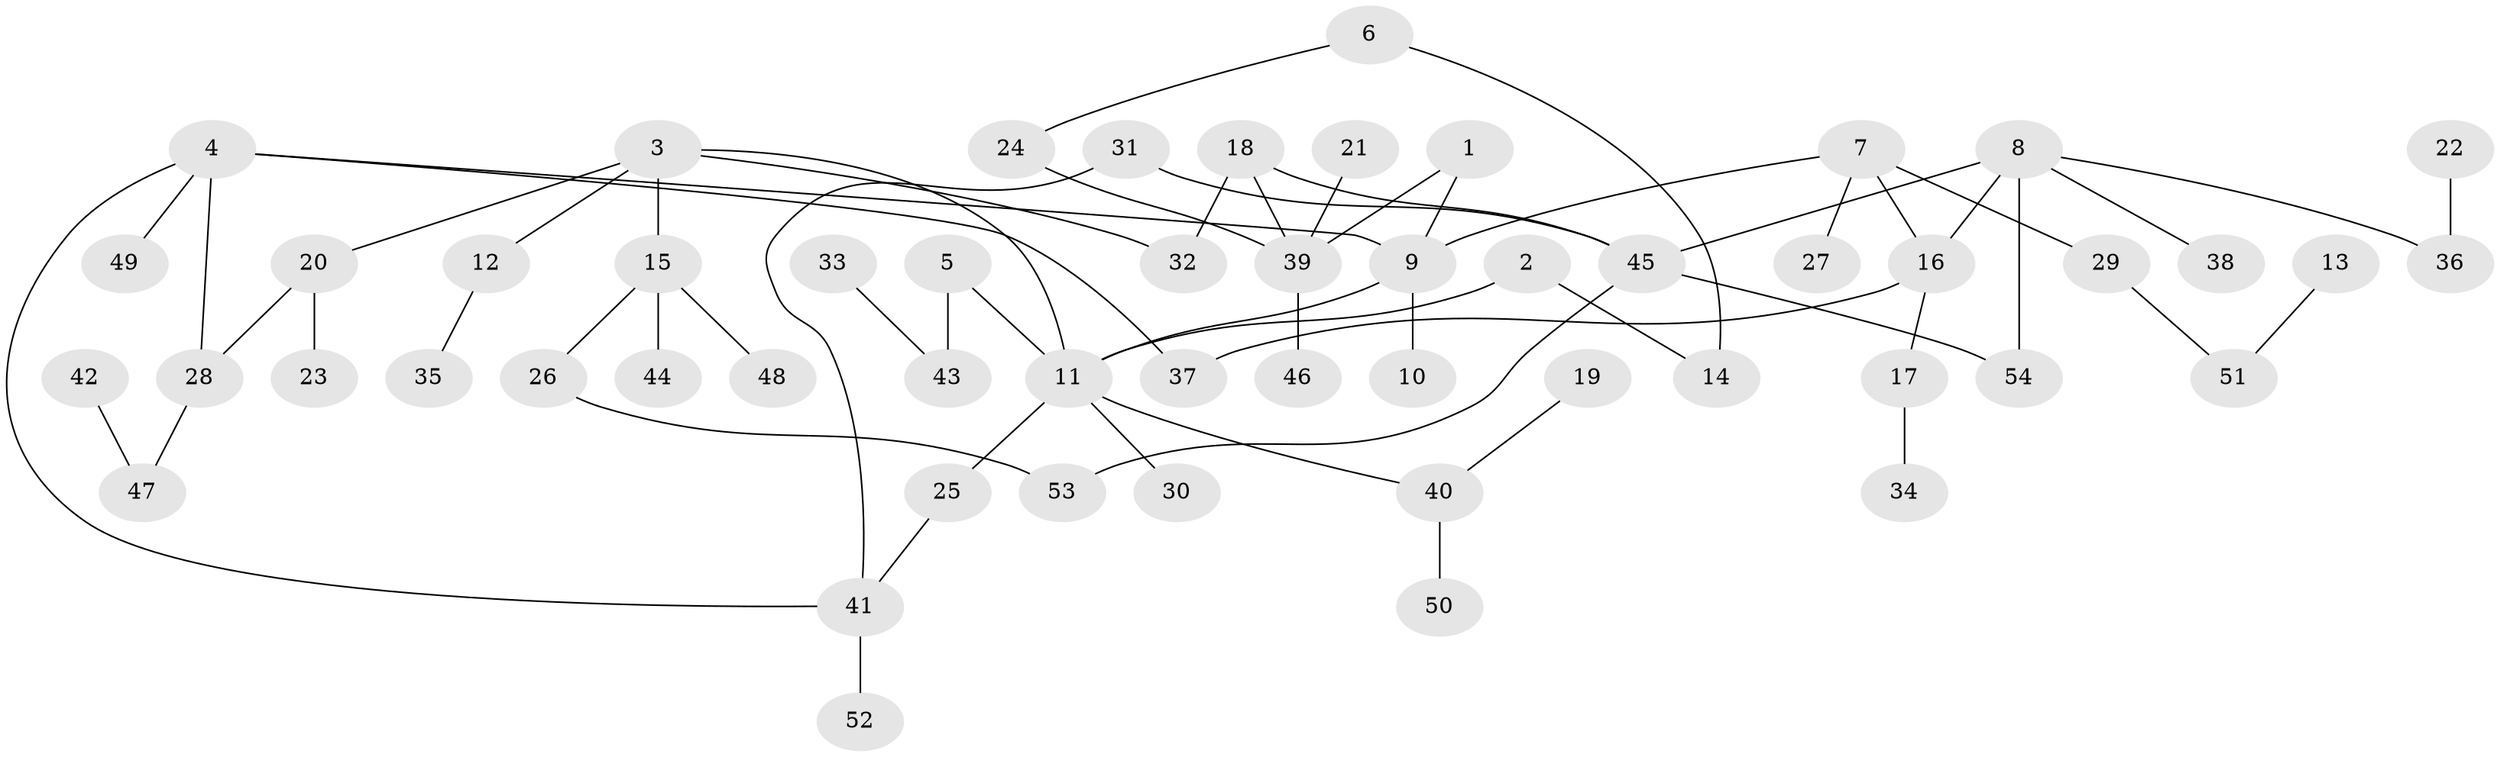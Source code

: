 // original degree distribution, {8: 0.011235955056179775, 6: 0.02247191011235955, 4: 0.0898876404494382, 2: 0.29213483146067415, 3: 0.14606741573033707, 5: 0.033707865168539325, 1: 0.4044943820224719}
// Generated by graph-tools (version 1.1) at 2025/36/03/04/25 23:36:07]
// undirected, 54 vertices, 62 edges
graph export_dot {
  node [color=gray90,style=filled];
  1;
  2;
  3;
  4;
  5;
  6;
  7;
  8;
  9;
  10;
  11;
  12;
  13;
  14;
  15;
  16;
  17;
  18;
  19;
  20;
  21;
  22;
  23;
  24;
  25;
  26;
  27;
  28;
  29;
  30;
  31;
  32;
  33;
  34;
  35;
  36;
  37;
  38;
  39;
  40;
  41;
  42;
  43;
  44;
  45;
  46;
  47;
  48;
  49;
  50;
  51;
  52;
  53;
  54;
  1 -- 9 [weight=1.0];
  1 -- 39 [weight=1.0];
  2 -- 11 [weight=1.0];
  2 -- 14 [weight=1.0];
  3 -- 11 [weight=1.0];
  3 -- 12 [weight=1.0];
  3 -- 15 [weight=1.0];
  3 -- 20 [weight=1.0];
  3 -- 32 [weight=1.0];
  4 -- 9 [weight=1.0];
  4 -- 28 [weight=1.0];
  4 -- 37 [weight=1.0];
  4 -- 41 [weight=1.0];
  4 -- 49 [weight=1.0];
  5 -- 11 [weight=1.0];
  5 -- 43 [weight=1.0];
  6 -- 14 [weight=1.0];
  6 -- 24 [weight=1.0];
  7 -- 9 [weight=1.0];
  7 -- 16 [weight=1.0];
  7 -- 27 [weight=1.0];
  7 -- 29 [weight=1.0];
  8 -- 16 [weight=1.0];
  8 -- 36 [weight=1.0];
  8 -- 38 [weight=1.0];
  8 -- 45 [weight=1.0];
  8 -- 54 [weight=1.0];
  9 -- 10 [weight=1.0];
  9 -- 11 [weight=1.0];
  11 -- 25 [weight=1.0];
  11 -- 30 [weight=1.0];
  11 -- 40 [weight=1.0];
  12 -- 35 [weight=1.0];
  13 -- 51 [weight=1.0];
  15 -- 26 [weight=1.0];
  15 -- 44 [weight=1.0];
  15 -- 48 [weight=1.0];
  16 -- 17 [weight=1.0];
  16 -- 37 [weight=1.0];
  17 -- 34 [weight=1.0];
  18 -- 32 [weight=1.0];
  18 -- 39 [weight=1.0];
  18 -- 45 [weight=1.0];
  19 -- 40 [weight=1.0];
  20 -- 23 [weight=1.0];
  20 -- 28 [weight=1.0];
  21 -- 39 [weight=1.0];
  22 -- 36 [weight=1.0];
  24 -- 39 [weight=1.0];
  25 -- 41 [weight=1.0];
  26 -- 53 [weight=1.0];
  28 -- 47 [weight=1.0];
  29 -- 51 [weight=1.0];
  31 -- 41 [weight=1.0];
  31 -- 45 [weight=1.0];
  33 -- 43 [weight=1.0];
  39 -- 46 [weight=1.0];
  40 -- 50 [weight=1.0];
  41 -- 52 [weight=1.0];
  42 -- 47 [weight=1.0];
  45 -- 53 [weight=1.0];
  45 -- 54 [weight=1.0];
}
